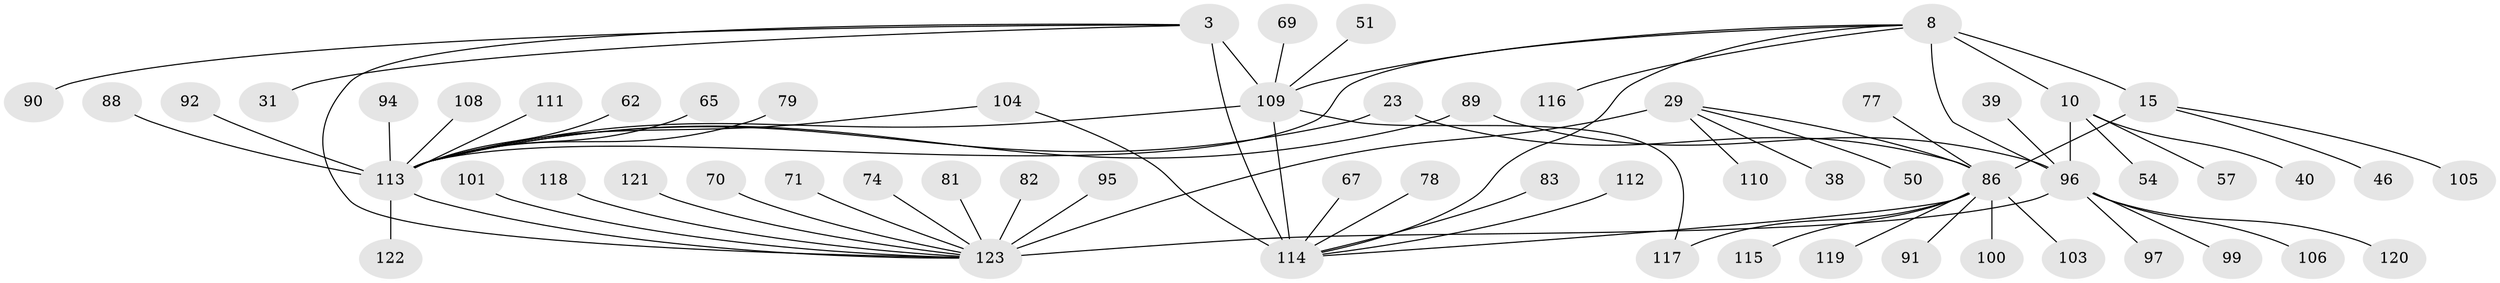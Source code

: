 // original degree distribution, {11: 0.032520325203252036, 7: 0.04065040650406504, 6: 0.016260162601626018, 10: 0.06504065040650407, 8: 0.04878048780487805, 9: 0.024390243902439025, 5: 0.016260162601626018, 1: 0.6016260162601627, 2: 0.10569105691056911, 3: 0.04878048780487805}
// Generated by graph-tools (version 1.1) at 2025/55/03/09/25 04:55:11]
// undirected, 61 vertices, 72 edges
graph export_dot {
graph [start="1"]
  node [color=gray90,style=filled];
  3 [super="+2"];
  8 [super="+7"];
  10 [super="+9"];
  15 [super="+14"];
  23 [super="+21"];
  29 [super="+27"];
  31;
  38;
  39;
  40;
  46;
  50;
  51;
  54;
  57;
  62;
  65;
  67;
  69;
  70;
  71;
  74 [super="+73"];
  77;
  78;
  79;
  81;
  82;
  83;
  86 [super="+47+66+56+63+68"];
  88;
  89;
  90;
  91;
  92;
  94;
  95;
  96 [super="+87+12+36"];
  97;
  99 [super="+98"];
  100 [super="+48+85"];
  101;
  103;
  104 [super="+93"];
  105;
  106;
  108;
  109 [super="+80+6"];
  110 [super="+107"];
  111;
  112;
  113 [super="+75+76+102+42+55+59"];
  114 [super="+84+4+34+35+43+44"];
  115;
  116;
  117;
  118;
  119;
  120;
  121;
  122;
  123 [super="+30+41+49+52+53+58+60"];
  3 -- 90;
  3 -- 31;
  3 -- 109 [weight=4];
  3 -- 114 [weight=4];
  3 -- 123;
  8 -- 10 [weight=4];
  8 -- 116;
  8 -- 15;
  8 -- 114;
  8 -- 109 [weight=2];
  8 -- 113;
  8 -- 96 [weight=4];
  10 -- 54;
  10 -- 57;
  10 -- 40;
  10 -- 96 [weight=4];
  15 -- 46;
  15 -- 105;
  15 -- 86 [weight=8];
  23 -- 86 [weight=2];
  23 -- 113 [weight=8];
  29 -- 38;
  29 -- 50;
  29 -- 110;
  29 -- 123 [weight=8];
  29 -- 86;
  39 -- 96;
  51 -- 109;
  62 -- 113;
  65 -- 113;
  67 -- 114;
  69 -- 109;
  70 -- 123;
  71 -- 123;
  74 -- 123;
  77 -- 86;
  78 -- 114;
  79 -- 113;
  81 -- 123;
  82 -- 123;
  83 -- 114;
  86 -- 100;
  86 -- 103;
  86 -- 114;
  86 -- 115;
  86 -- 119;
  86 -- 117;
  86 -- 91;
  88 -- 113;
  89 -- 113;
  89 -- 96;
  92 -- 113;
  94 -- 113;
  95 -- 123;
  96 -- 97;
  96 -- 99;
  96 -- 106;
  96 -- 120;
  96 -- 123;
  101 -- 123;
  104 -- 114;
  104 -- 113;
  108 -- 113;
  109 -- 113 [weight=2];
  109 -- 117;
  109 -- 114 [weight=4];
  111 -- 113;
  112 -- 114;
  113 -- 123 [weight=3];
  113 -- 122;
  118 -- 123;
  121 -- 123;
}
